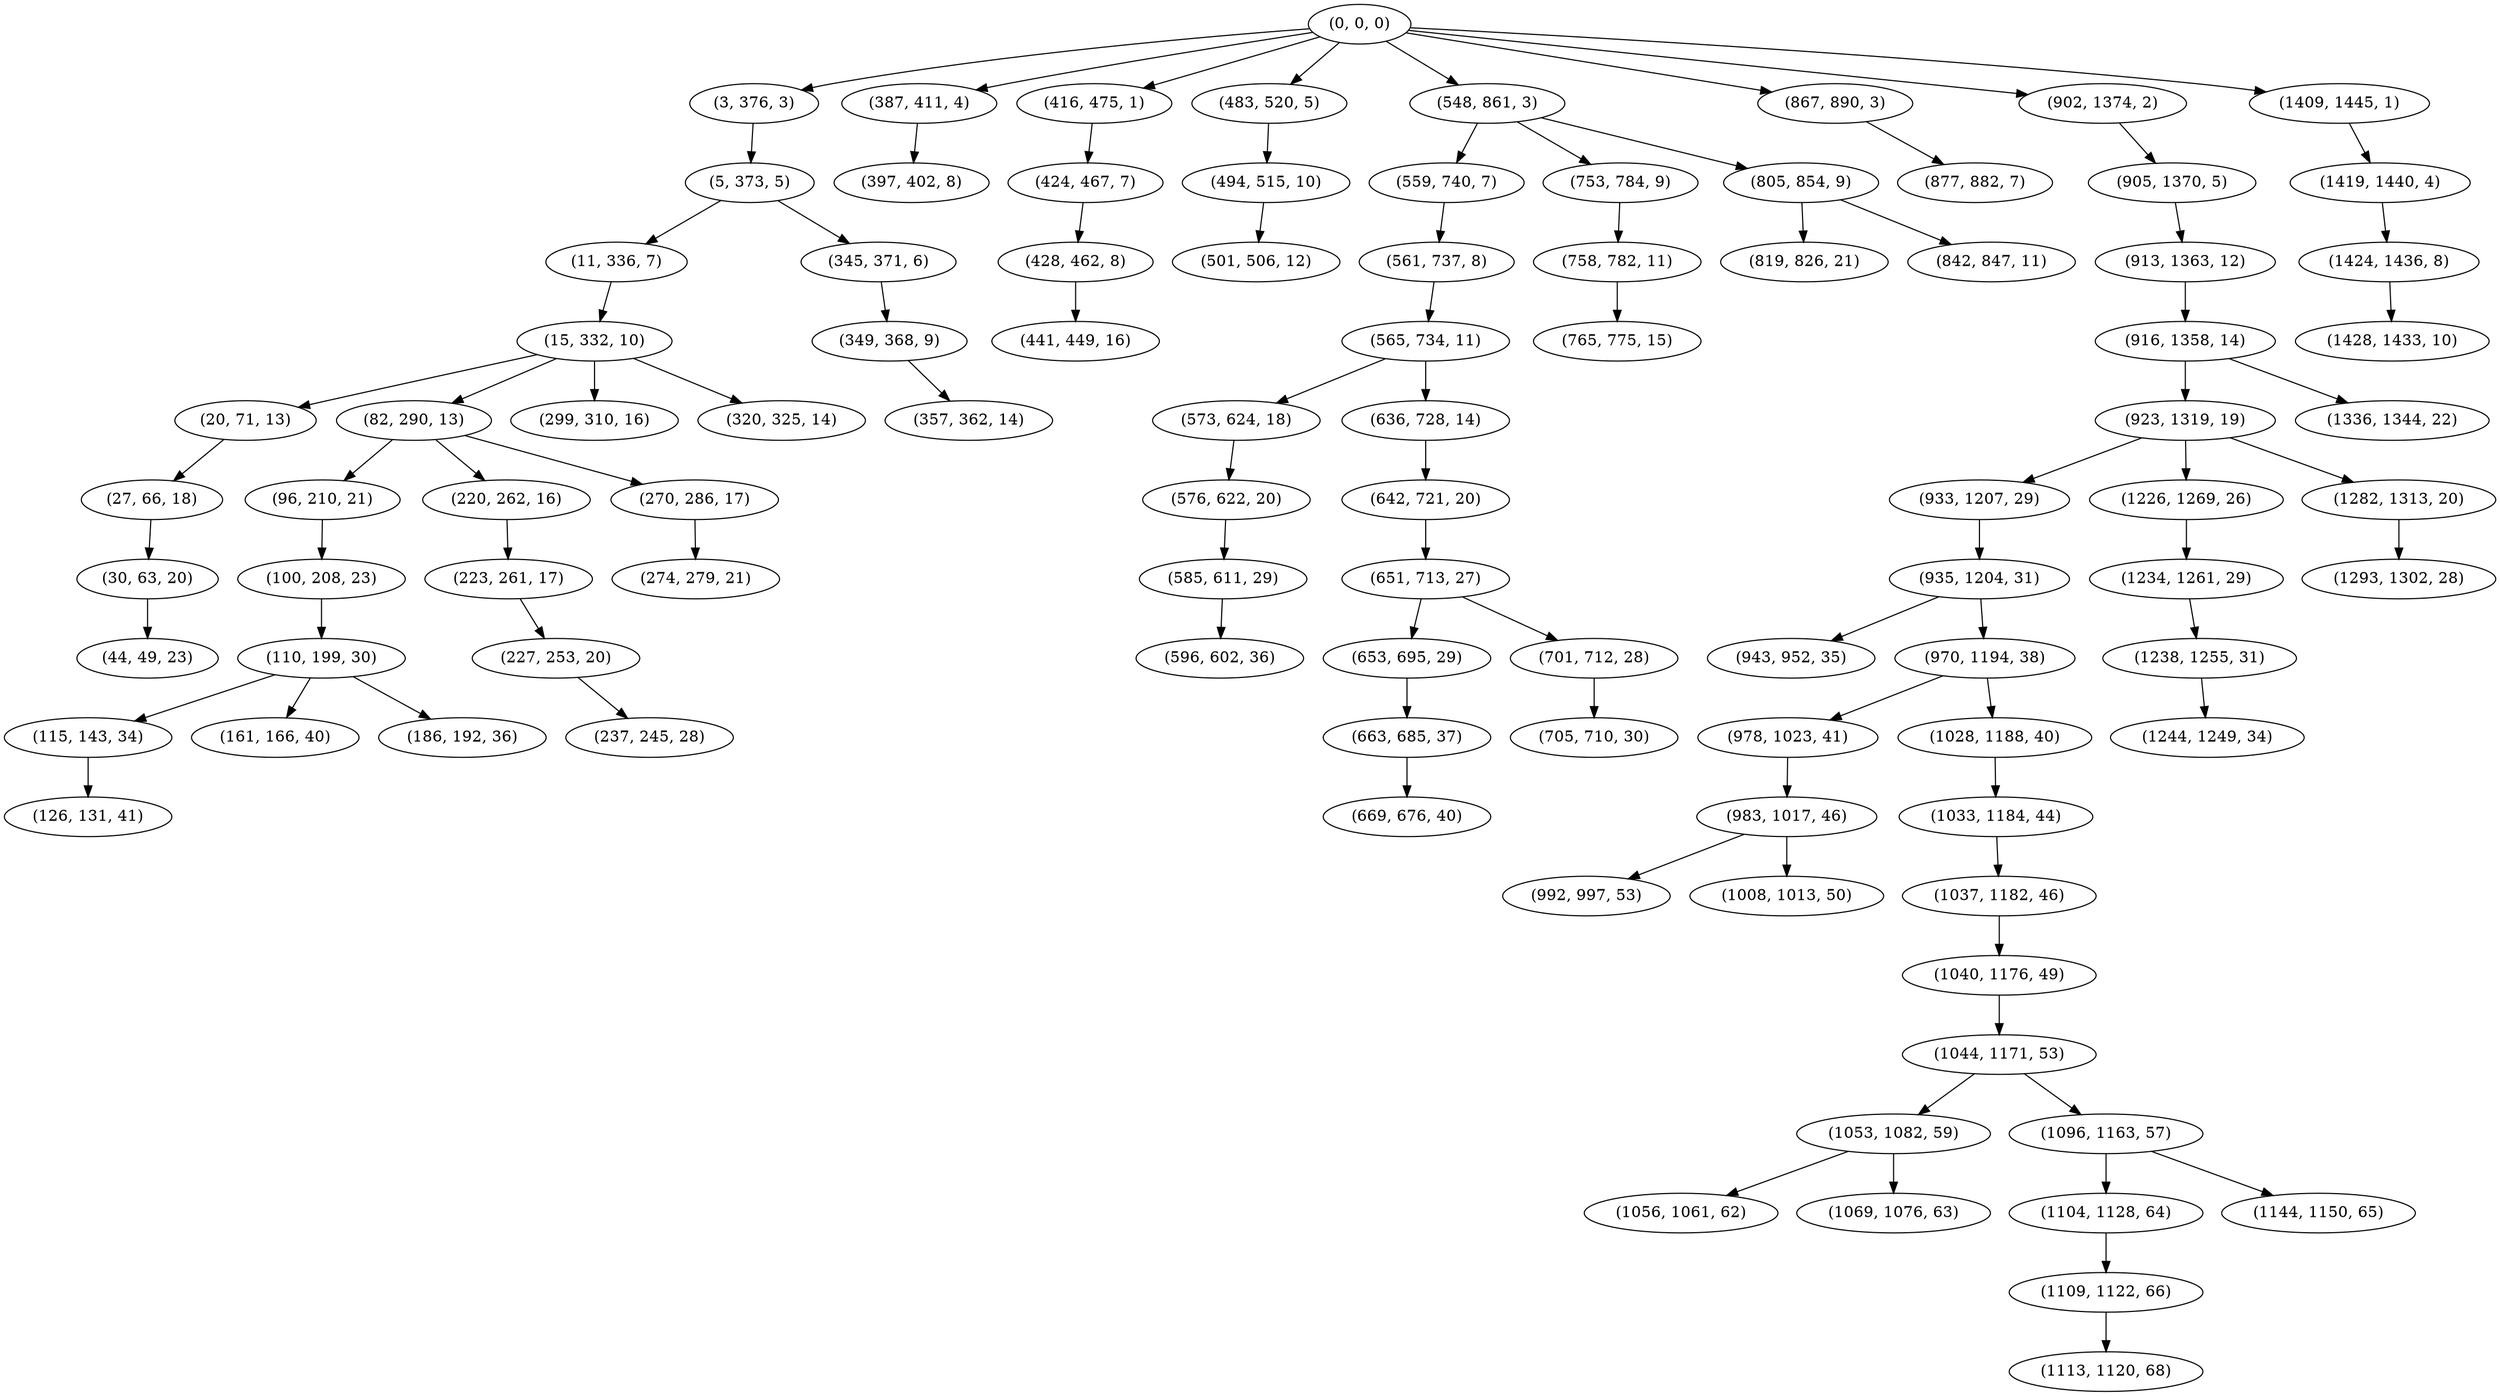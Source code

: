 digraph tree {
    "(0, 0, 0)";
    "(3, 376, 3)";
    "(5, 373, 5)";
    "(11, 336, 7)";
    "(15, 332, 10)";
    "(20, 71, 13)";
    "(27, 66, 18)";
    "(30, 63, 20)";
    "(44, 49, 23)";
    "(82, 290, 13)";
    "(96, 210, 21)";
    "(100, 208, 23)";
    "(110, 199, 30)";
    "(115, 143, 34)";
    "(126, 131, 41)";
    "(161, 166, 40)";
    "(186, 192, 36)";
    "(220, 262, 16)";
    "(223, 261, 17)";
    "(227, 253, 20)";
    "(237, 245, 28)";
    "(270, 286, 17)";
    "(274, 279, 21)";
    "(299, 310, 16)";
    "(320, 325, 14)";
    "(345, 371, 6)";
    "(349, 368, 9)";
    "(357, 362, 14)";
    "(387, 411, 4)";
    "(397, 402, 8)";
    "(416, 475, 1)";
    "(424, 467, 7)";
    "(428, 462, 8)";
    "(441, 449, 16)";
    "(483, 520, 5)";
    "(494, 515, 10)";
    "(501, 506, 12)";
    "(548, 861, 3)";
    "(559, 740, 7)";
    "(561, 737, 8)";
    "(565, 734, 11)";
    "(573, 624, 18)";
    "(576, 622, 20)";
    "(585, 611, 29)";
    "(596, 602, 36)";
    "(636, 728, 14)";
    "(642, 721, 20)";
    "(651, 713, 27)";
    "(653, 695, 29)";
    "(663, 685, 37)";
    "(669, 676, 40)";
    "(701, 712, 28)";
    "(705, 710, 30)";
    "(753, 784, 9)";
    "(758, 782, 11)";
    "(765, 775, 15)";
    "(805, 854, 9)";
    "(819, 826, 21)";
    "(842, 847, 11)";
    "(867, 890, 3)";
    "(877, 882, 7)";
    "(902, 1374, 2)";
    "(905, 1370, 5)";
    "(913, 1363, 12)";
    "(916, 1358, 14)";
    "(923, 1319, 19)";
    "(933, 1207, 29)";
    "(935, 1204, 31)";
    "(943, 952, 35)";
    "(970, 1194, 38)";
    "(978, 1023, 41)";
    "(983, 1017, 46)";
    "(992, 997, 53)";
    "(1008, 1013, 50)";
    "(1028, 1188, 40)";
    "(1033, 1184, 44)";
    "(1037, 1182, 46)";
    "(1040, 1176, 49)";
    "(1044, 1171, 53)";
    "(1053, 1082, 59)";
    "(1056, 1061, 62)";
    "(1069, 1076, 63)";
    "(1096, 1163, 57)";
    "(1104, 1128, 64)";
    "(1109, 1122, 66)";
    "(1113, 1120, 68)";
    "(1144, 1150, 65)";
    "(1226, 1269, 26)";
    "(1234, 1261, 29)";
    "(1238, 1255, 31)";
    "(1244, 1249, 34)";
    "(1282, 1313, 20)";
    "(1293, 1302, 28)";
    "(1336, 1344, 22)";
    "(1409, 1445, 1)";
    "(1419, 1440, 4)";
    "(1424, 1436, 8)";
    "(1428, 1433, 10)";
    "(0, 0, 0)" -> "(3, 376, 3)";
    "(0, 0, 0)" -> "(387, 411, 4)";
    "(0, 0, 0)" -> "(416, 475, 1)";
    "(0, 0, 0)" -> "(483, 520, 5)";
    "(0, 0, 0)" -> "(548, 861, 3)";
    "(0, 0, 0)" -> "(867, 890, 3)";
    "(0, 0, 0)" -> "(902, 1374, 2)";
    "(0, 0, 0)" -> "(1409, 1445, 1)";
    "(3, 376, 3)" -> "(5, 373, 5)";
    "(5, 373, 5)" -> "(11, 336, 7)";
    "(5, 373, 5)" -> "(345, 371, 6)";
    "(11, 336, 7)" -> "(15, 332, 10)";
    "(15, 332, 10)" -> "(20, 71, 13)";
    "(15, 332, 10)" -> "(82, 290, 13)";
    "(15, 332, 10)" -> "(299, 310, 16)";
    "(15, 332, 10)" -> "(320, 325, 14)";
    "(20, 71, 13)" -> "(27, 66, 18)";
    "(27, 66, 18)" -> "(30, 63, 20)";
    "(30, 63, 20)" -> "(44, 49, 23)";
    "(82, 290, 13)" -> "(96, 210, 21)";
    "(82, 290, 13)" -> "(220, 262, 16)";
    "(82, 290, 13)" -> "(270, 286, 17)";
    "(96, 210, 21)" -> "(100, 208, 23)";
    "(100, 208, 23)" -> "(110, 199, 30)";
    "(110, 199, 30)" -> "(115, 143, 34)";
    "(110, 199, 30)" -> "(161, 166, 40)";
    "(110, 199, 30)" -> "(186, 192, 36)";
    "(115, 143, 34)" -> "(126, 131, 41)";
    "(220, 262, 16)" -> "(223, 261, 17)";
    "(223, 261, 17)" -> "(227, 253, 20)";
    "(227, 253, 20)" -> "(237, 245, 28)";
    "(270, 286, 17)" -> "(274, 279, 21)";
    "(345, 371, 6)" -> "(349, 368, 9)";
    "(349, 368, 9)" -> "(357, 362, 14)";
    "(387, 411, 4)" -> "(397, 402, 8)";
    "(416, 475, 1)" -> "(424, 467, 7)";
    "(424, 467, 7)" -> "(428, 462, 8)";
    "(428, 462, 8)" -> "(441, 449, 16)";
    "(483, 520, 5)" -> "(494, 515, 10)";
    "(494, 515, 10)" -> "(501, 506, 12)";
    "(548, 861, 3)" -> "(559, 740, 7)";
    "(548, 861, 3)" -> "(753, 784, 9)";
    "(548, 861, 3)" -> "(805, 854, 9)";
    "(559, 740, 7)" -> "(561, 737, 8)";
    "(561, 737, 8)" -> "(565, 734, 11)";
    "(565, 734, 11)" -> "(573, 624, 18)";
    "(565, 734, 11)" -> "(636, 728, 14)";
    "(573, 624, 18)" -> "(576, 622, 20)";
    "(576, 622, 20)" -> "(585, 611, 29)";
    "(585, 611, 29)" -> "(596, 602, 36)";
    "(636, 728, 14)" -> "(642, 721, 20)";
    "(642, 721, 20)" -> "(651, 713, 27)";
    "(651, 713, 27)" -> "(653, 695, 29)";
    "(651, 713, 27)" -> "(701, 712, 28)";
    "(653, 695, 29)" -> "(663, 685, 37)";
    "(663, 685, 37)" -> "(669, 676, 40)";
    "(701, 712, 28)" -> "(705, 710, 30)";
    "(753, 784, 9)" -> "(758, 782, 11)";
    "(758, 782, 11)" -> "(765, 775, 15)";
    "(805, 854, 9)" -> "(819, 826, 21)";
    "(805, 854, 9)" -> "(842, 847, 11)";
    "(867, 890, 3)" -> "(877, 882, 7)";
    "(902, 1374, 2)" -> "(905, 1370, 5)";
    "(905, 1370, 5)" -> "(913, 1363, 12)";
    "(913, 1363, 12)" -> "(916, 1358, 14)";
    "(916, 1358, 14)" -> "(923, 1319, 19)";
    "(916, 1358, 14)" -> "(1336, 1344, 22)";
    "(923, 1319, 19)" -> "(933, 1207, 29)";
    "(923, 1319, 19)" -> "(1226, 1269, 26)";
    "(923, 1319, 19)" -> "(1282, 1313, 20)";
    "(933, 1207, 29)" -> "(935, 1204, 31)";
    "(935, 1204, 31)" -> "(943, 952, 35)";
    "(935, 1204, 31)" -> "(970, 1194, 38)";
    "(970, 1194, 38)" -> "(978, 1023, 41)";
    "(970, 1194, 38)" -> "(1028, 1188, 40)";
    "(978, 1023, 41)" -> "(983, 1017, 46)";
    "(983, 1017, 46)" -> "(992, 997, 53)";
    "(983, 1017, 46)" -> "(1008, 1013, 50)";
    "(1028, 1188, 40)" -> "(1033, 1184, 44)";
    "(1033, 1184, 44)" -> "(1037, 1182, 46)";
    "(1037, 1182, 46)" -> "(1040, 1176, 49)";
    "(1040, 1176, 49)" -> "(1044, 1171, 53)";
    "(1044, 1171, 53)" -> "(1053, 1082, 59)";
    "(1044, 1171, 53)" -> "(1096, 1163, 57)";
    "(1053, 1082, 59)" -> "(1056, 1061, 62)";
    "(1053, 1082, 59)" -> "(1069, 1076, 63)";
    "(1096, 1163, 57)" -> "(1104, 1128, 64)";
    "(1096, 1163, 57)" -> "(1144, 1150, 65)";
    "(1104, 1128, 64)" -> "(1109, 1122, 66)";
    "(1109, 1122, 66)" -> "(1113, 1120, 68)";
    "(1226, 1269, 26)" -> "(1234, 1261, 29)";
    "(1234, 1261, 29)" -> "(1238, 1255, 31)";
    "(1238, 1255, 31)" -> "(1244, 1249, 34)";
    "(1282, 1313, 20)" -> "(1293, 1302, 28)";
    "(1409, 1445, 1)" -> "(1419, 1440, 4)";
    "(1419, 1440, 4)" -> "(1424, 1436, 8)";
    "(1424, 1436, 8)" -> "(1428, 1433, 10)";
}
